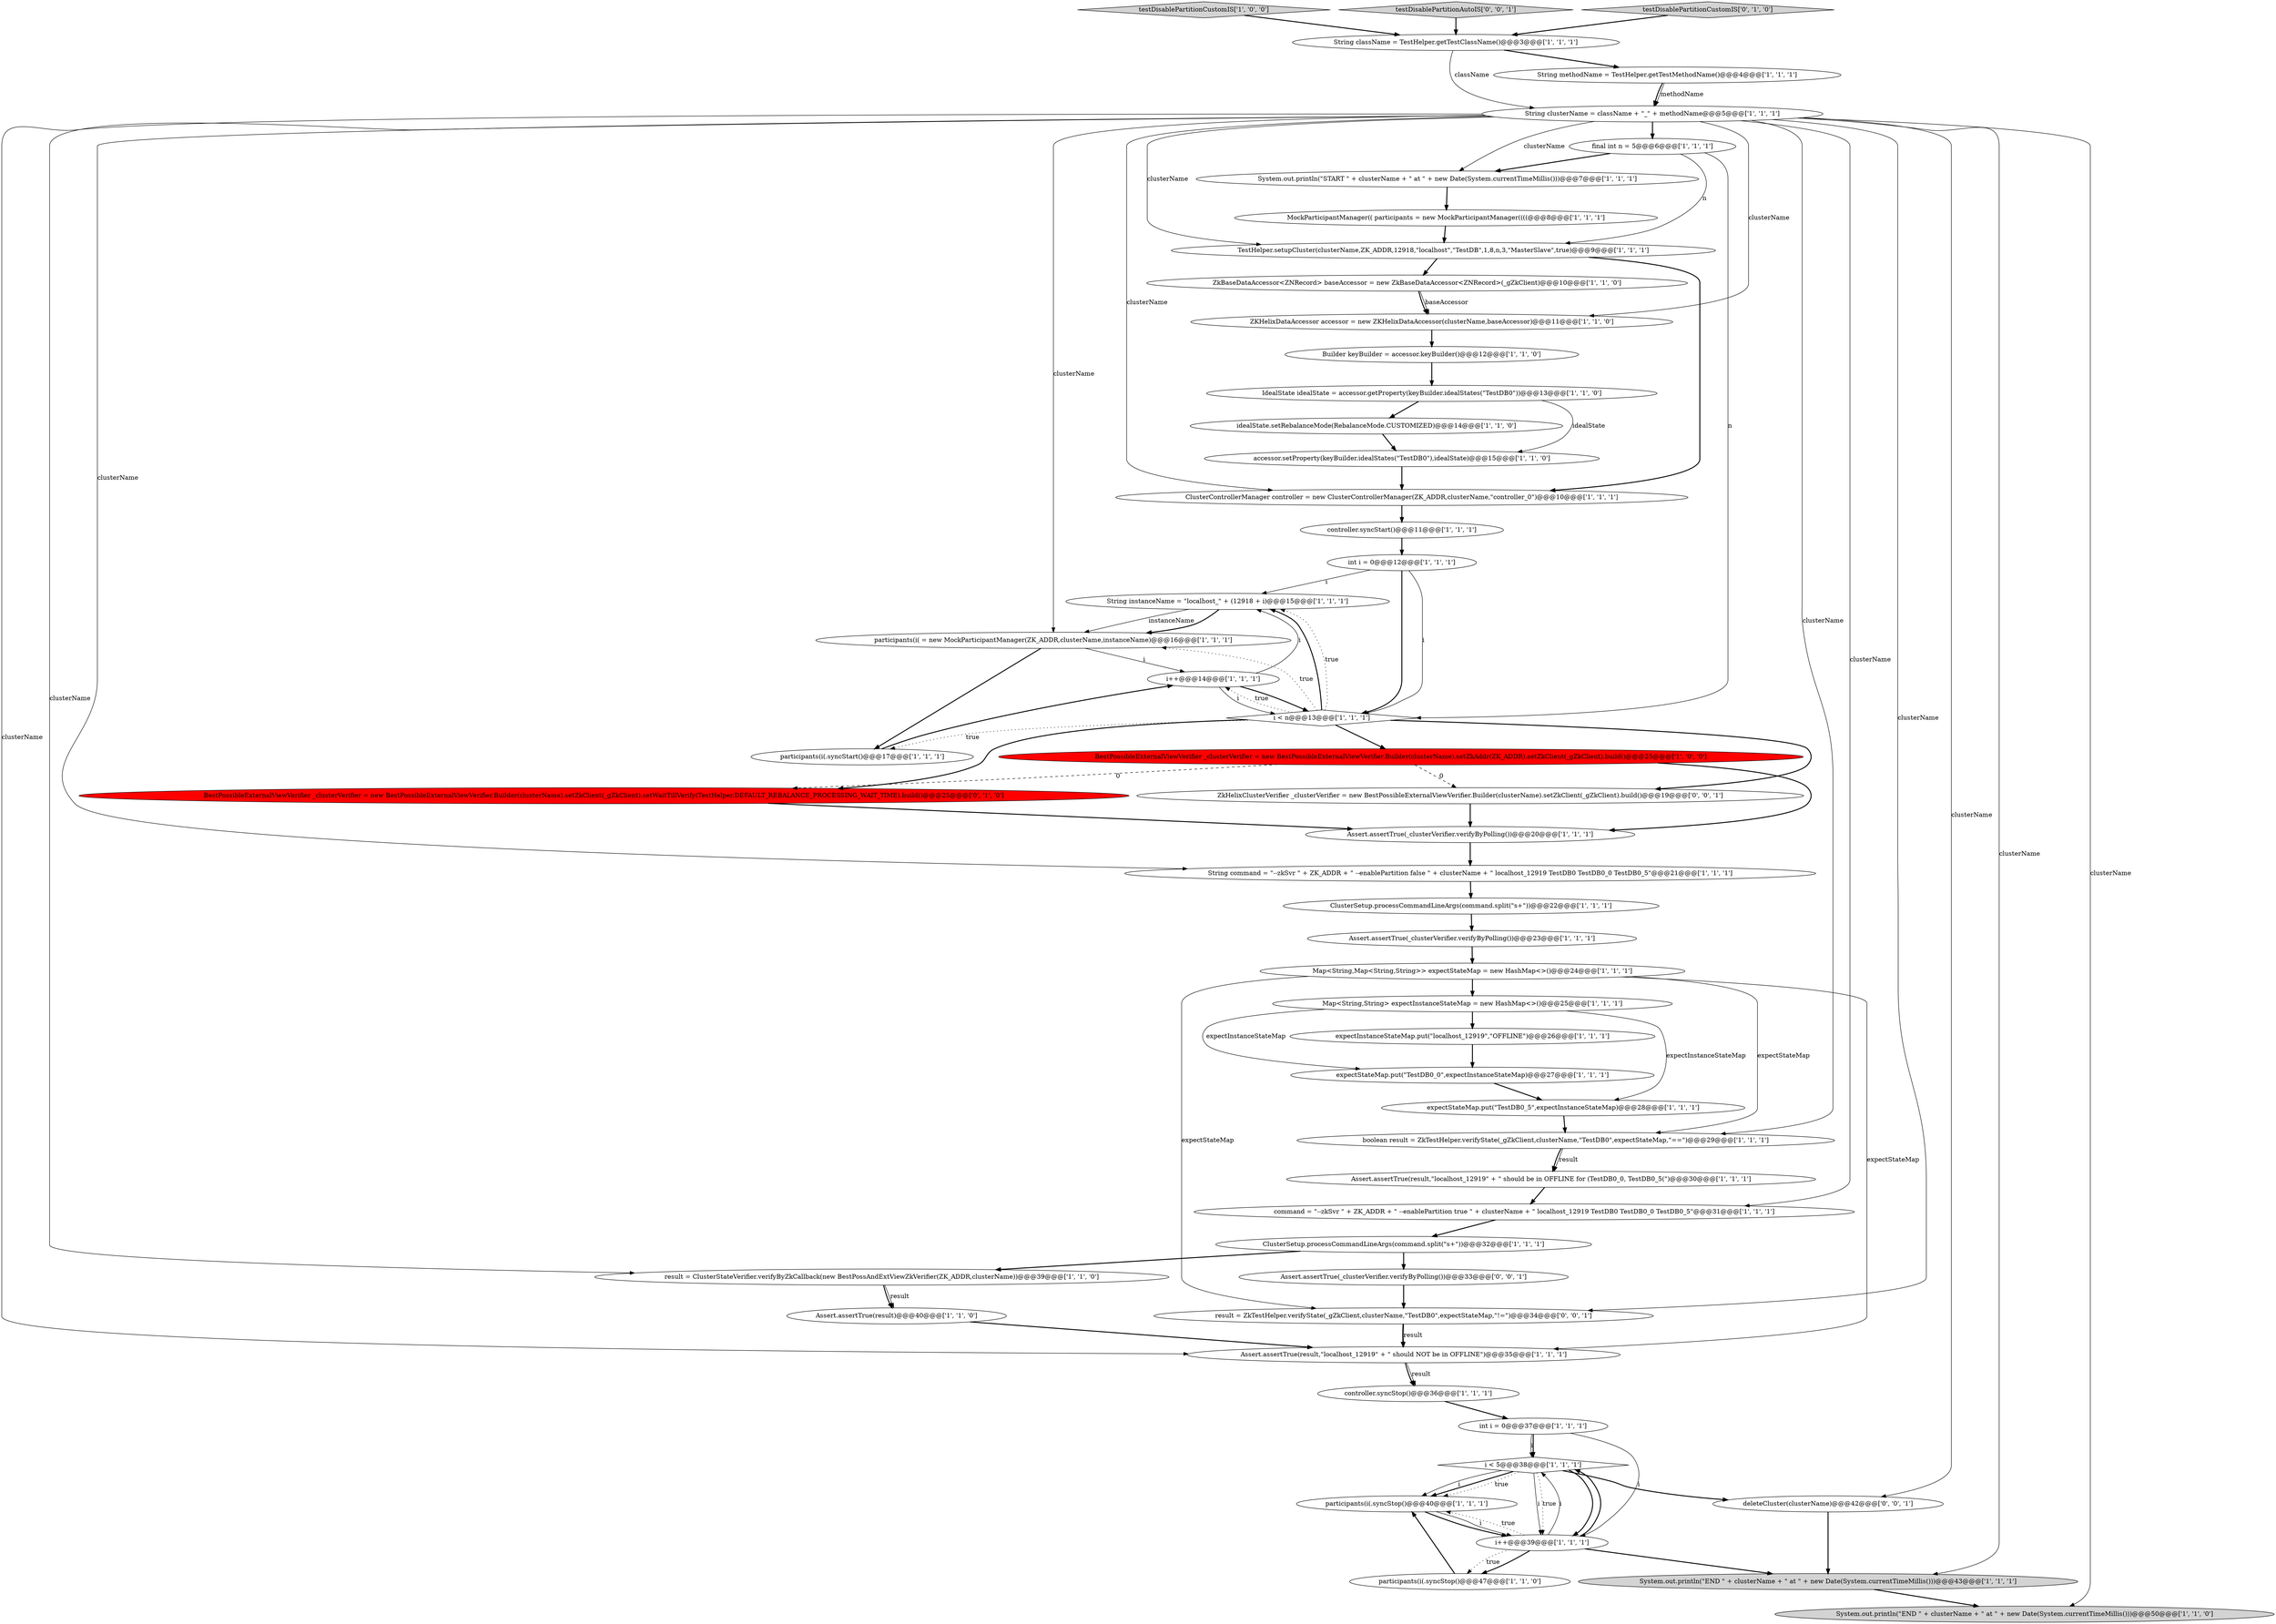 digraph {
28 [style = filled, label = "ZKHelixDataAccessor accessor = new ZKHelixDataAccessor(clusterName,baseAccessor)@@@11@@@['1', '1', '0']", fillcolor = white, shape = ellipse image = "AAA0AAABBB1BBB"];
13 [style = filled, label = "MockParticipantManager(( participants = new MockParticipantManager((((@@@8@@@['1', '1', '1']", fillcolor = white, shape = ellipse image = "AAA0AAABBB1BBB"];
29 [style = filled, label = "int i = 0@@@37@@@['1', '1', '1']", fillcolor = white, shape = ellipse image = "AAA0AAABBB1BBB"];
16 [style = filled, label = "expectStateMap.put(\"TestDB0_5\",expectInstanceStateMap)@@@28@@@['1', '1', '1']", fillcolor = white, shape = ellipse image = "AAA0AAABBB1BBB"];
14 [style = filled, label = "testDisablePartitionCustomIS['1', '0', '0']", fillcolor = lightgray, shape = diamond image = "AAA0AAABBB1BBB"];
9 [style = filled, label = "ZkBaseDataAccessor<ZNRecord> baseAccessor = new ZkBaseDataAccessor<ZNRecord>(_gZkClient)@@@10@@@['1', '1', '0']", fillcolor = white, shape = ellipse image = "AAA0AAABBB1BBB"];
52 [style = filled, label = "result = ZkTestHelper.verifyState(_gZkClient,clusterName,\"TestDB0\",expectStateMap,\"!=\")@@@34@@@['0', '0', '1']", fillcolor = white, shape = ellipse image = "AAA0AAABBB3BBB"];
12 [style = filled, label = "controller.syncStart()@@@11@@@['1', '1', '1']", fillcolor = white, shape = ellipse image = "AAA0AAABBB1BBB"];
17 [style = filled, label = "controller.syncStop()@@@36@@@['1', '1', '1']", fillcolor = white, shape = ellipse image = "AAA0AAABBB1BBB"];
22 [style = filled, label = "result = ClusterStateVerifier.verifyByZkCallback(new BestPossAndExtViewZkVerifier(ZK_ADDR,clusterName))@@@39@@@['1', '1', '0']", fillcolor = white, shape = ellipse image = "AAA0AAABBB1BBB"];
46 [style = filled, label = "System.out.println(\"START \" + clusterName + \" at \" + new Date(System.currentTimeMillis()))@@@7@@@['1', '1', '1']", fillcolor = white, shape = ellipse image = "AAA0AAABBB1BBB"];
40 [style = filled, label = "command = \"--zkSvr \" + ZK_ADDR + \" --enablePartition true \" + clusterName + \" localhost_12919 TestDB0 TestDB0_0 TestDB0_5\"@@@31@@@['1', '1', '1']", fillcolor = white, shape = ellipse image = "AAA0AAABBB1BBB"];
10 [style = filled, label = "String command = \"--zkSvr \" + ZK_ADDR + \" --enablePartition false \" + clusterName + \" localhost_12919 TestDB0 TestDB0_0 TestDB0_5\"@@@21@@@['1', '1', '1']", fillcolor = white, shape = ellipse image = "AAA0AAABBB1BBB"];
4 [style = filled, label = "Map<String,Map<String,String>> expectStateMap = new HashMap<>()@@@24@@@['1', '1', '1']", fillcolor = white, shape = ellipse image = "AAA0AAABBB1BBB"];
6 [style = filled, label = "accessor.setProperty(keyBuilder.idealStates(\"TestDB0\"),idealState)@@@15@@@['1', '1', '0']", fillcolor = white, shape = ellipse image = "AAA0AAABBB1BBB"];
8 [style = filled, label = "Assert.assertTrue(_clusterVerifier.verifyByPolling())@@@23@@@['1', '1', '1']", fillcolor = white, shape = ellipse image = "AAA0AAABBB1BBB"];
2 [style = filled, label = "expectStateMap.put(\"TestDB0_0\",expectInstanceStateMap)@@@27@@@['1', '1', '1']", fillcolor = white, shape = ellipse image = "AAA0AAABBB1BBB"];
44 [style = filled, label = "int i = 0@@@12@@@['1', '1', '1']", fillcolor = white, shape = ellipse image = "AAA0AAABBB1BBB"];
18 [style = filled, label = "participants(i(.syncStop()@@@40@@@['1', '1', '1']", fillcolor = white, shape = ellipse image = "AAA0AAABBB1BBB"];
15 [style = filled, label = "i++@@@14@@@['1', '1', '1']", fillcolor = white, shape = ellipse image = "AAA0AAABBB1BBB"];
27 [style = filled, label = "TestHelper.setupCluster(clusterName,ZK_ADDR,12918,\"localhost\",\"TestDB\",1,8,n,3,\"MasterSlave\",true)@@@9@@@['1', '1', '1']", fillcolor = white, shape = ellipse image = "AAA0AAABBB1BBB"];
34 [style = filled, label = "String instanceName = \"localhost_\" + (12918 + i)@@@15@@@['1', '1', '1']", fillcolor = white, shape = ellipse image = "AAA0AAABBB1BBB"];
41 [style = filled, label = "participants(i( = new MockParticipantManager(ZK_ADDR,clusterName,instanceName)@@@16@@@['1', '1', '1']", fillcolor = white, shape = ellipse image = "AAA0AAABBB1BBB"];
7 [style = filled, label = "Assert.assertTrue(_clusterVerifier.verifyByPolling())@@@20@@@['1', '1', '1']", fillcolor = white, shape = ellipse image = "AAA0AAABBB1BBB"];
37 [style = filled, label = "System.out.println(\"END \" + clusterName + \" at \" + new Date(System.currentTimeMillis()))@@@50@@@['1', '1', '0']", fillcolor = lightgray, shape = ellipse image = "AAA0AAABBB1BBB"];
20 [style = filled, label = "ClusterSetup.processCommandLineArgs(command.split(\"\s+\"))@@@32@@@['1', '1', '1']", fillcolor = white, shape = ellipse image = "AAA0AAABBB1BBB"];
53 [style = filled, label = "testDisablePartitionAutoIS['0', '0', '1']", fillcolor = lightgray, shape = diamond image = "AAA0AAABBB3BBB"];
26 [style = filled, label = "Map<String,String> expectInstanceStateMap = new HashMap<>()@@@25@@@['1', '1', '1']", fillcolor = white, shape = ellipse image = "AAA0AAABBB1BBB"];
42 [style = filled, label = "final int n = 5@@@6@@@['1', '1', '1']", fillcolor = white, shape = ellipse image = "AAA0AAABBB1BBB"];
33 [style = filled, label = "expectInstanceStateMap.put(\"localhost_12919\",\"OFFLINE\")@@@26@@@['1', '1', '1']", fillcolor = white, shape = ellipse image = "AAA0AAABBB1BBB"];
30 [style = filled, label = "participants(i(.syncStart()@@@17@@@['1', '1', '1']", fillcolor = white, shape = ellipse image = "AAA0AAABBB1BBB"];
19 [style = filled, label = "Assert.assertTrue(result,\"localhost_12919\" + \" should be in OFFLINE for (TestDB0_0, TestDB0_5(\")@@@30@@@['1', '1', '1']", fillcolor = white, shape = ellipse image = "AAA0AAABBB1BBB"];
3 [style = filled, label = "i < 5@@@38@@@['1', '1', '1']", fillcolor = white, shape = diamond image = "AAA0AAABBB1BBB"];
48 [style = filled, label = "BestPossibleExternalViewVerifier _clusterVerifier = new BestPossibleExternalViewVerifier.Builder(clusterName).setZkClient(_gZkClient).setWaitTillVerify(TestHelper.DEFAULT_REBALANCE_PROCESSING_WAIT_TIME).build()@@@25@@@['0', '1', '0']", fillcolor = red, shape = ellipse image = "AAA1AAABBB2BBB"];
49 [style = filled, label = "Assert.assertTrue(_clusterVerifier.verifyByPolling())@@@33@@@['0', '0', '1']", fillcolor = white, shape = ellipse image = "AAA0AAABBB3BBB"];
23 [style = filled, label = "i < n@@@13@@@['1', '1', '1']", fillcolor = white, shape = diamond image = "AAA0AAABBB1BBB"];
50 [style = filled, label = "ZkHelixClusterVerifier _clusterVerifier = new BestPossibleExternalViewVerifier.Builder(clusterName).setZkClient(_gZkClient).build()@@@19@@@['0', '0', '1']", fillcolor = white, shape = ellipse image = "AAA0AAABBB3BBB"];
38 [style = filled, label = "idealState.setRebalanceMode(RebalanceMode.CUSTOMIZED)@@@14@@@['1', '1', '0']", fillcolor = white, shape = ellipse image = "AAA0AAABBB1BBB"];
24 [style = filled, label = "ClusterSetup.processCommandLineArgs(command.split(\"\s+\"))@@@22@@@['1', '1', '1']", fillcolor = white, shape = ellipse image = "AAA0AAABBB1BBB"];
31 [style = filled, label = "String className = TestHelper.getTestClassName()@@@3@@@['1', '1', '1']", fillcolor = white, shape = ellipse image = "AAA0AAABBB1BBB"];
36 [style = filled, label = "participants(i(.syncStop()@@@47@@@['1', '1', '0']", fillcolor = white, shape = ellipse image = "AAA0AAABBB1BBB"];
5 [style = filled, label = "boolean result = ZkTestHelper.verifyState(_gZkClient,clusterName,\"TestDB0\",expectStateMap,\"==\")@@@29@@@['1', '1', '1']", fillcolor = white, shape = ellipse image = "AAA0AAABBB1BBB"];
45 [style = filled, label = "IdealState idealState = accessor.getProperty(keyBuilder.idealStates(\"TestDB0\"))@@@13@@@['1', '1', '0']", fillcolor = white, shape = ellipse image = "AAA0AAABBB1BBB"];
35 [style = filled, label = "Assert.assertTrue(result)@@@40@@@['1', '1', '0']", fillcolor = white, shape = ellipse image = "AAA0AAABBB1BBB"];
47 [style = filled, label = "testDisablePartitionCustomIS['0', '1', '0']", fillcolor = lightgray, shape = diamond image = "AAA0AAABBB2BBB"];
51 [style = filled, label = "deleteCluster(clusterName)@@@42@@@['0', '0', '1']", fillcolor = white, shape = ellipse image = "AAA0AAABBB3BBB"];
32 [style = filled, label = "ClusterControllerManager controller = new ClusterControllerManager(ZK_ADDR,clusterName,\"controller_0\")@@@10@@@['1', '1', '1']", fillcolor = white, shape = ellipse image = "AAA0AAABBB1BBB"];
11 [style = filled, label = "String clusterName = className + \"_\" + methodName@@@5@@@['1', '1', '1']", fillcolor = white, shape = ellipse image = "AAA0AAABBB1BBB"];
39 [style = filled, label = "Assert.assertTrue(result,\"localhost_12919\" + \" should NOT be in OFFLINE\")@@@35@@@['1', '1', '1']", fillcolor = white, shape = ellipse image = "AAA0AAABBB1BBB"];
43 [style = filled, label = "BestPossibleExternalViewVerifier _clusterVerifier = new BestPossibleExternalViewVerifier.Builder(clusterName).setZkAddr(ZK_ADDR).setZkClient(_gZkClient).build()@@@25@@@['1', '0', '0']", fillcolor = red, shape = ellipse image = "AAA1AAABBB1BBB"];
1 [style = filled, label = "System.out.println(\"END \" + clusterName + \" at \" + new Date(System.currentTimeMillis()))@@@43@@@['1', '1', '1']", fillcolor = lightgray, shape = ellipse image = "AAA0AAABBB1BBB"];
21 [style = filled, label = "String methodName = TestHelper.getTestMethodName()@@@4@@@['1', '1', '1']", fillcolor = white, shape = ellipse image = "AAA0AAABBB1BBB"];
25 [style = filled, label = "Builder keyBuilder = accessor.keyBuilder()@@@12@@@['1', '1', '0']", fillcolor = white, shape = ellipse image = "AAA0AAABBB1BBB"];
0 [style = filled, label = "i++@@@39@@@['1', '1', '1']", fillcolor = white, shape = ellipse image = "AAA0AAABBB1BBB"];
11->5 [style = solid, label="clusterName"];
27->32 [style = bold, label=""];
11->41 [style = solid, label="clusterName"];
12->44 [style = bold, label=""];
46->13 [style = bold, label=""];
25->45 [style = bold, label=""];
32->12 [style = bold, label=""];
10->24 [style = bold, label=""];
11->32 [style = solid, label="clusterName"];
27->9 [style = bold, label=""];
29->0 [style = solid, label="i"];
26->2 [style = solid, label="expectInstanceStateMap"];
11->28 [style = solid, label="clusterName"];
31->21 [style = bold, label=""];
51->1 [style = bold, label=""];
40->20 [style = bold, label=""];
11->40 [style = solid, label="clusterName"];
3->18 [style = bold, label=""];
44->23 [style = bold, label=""];
11->1 [style = solid, label="clusterName"];
11->37 [style = solid, label="clusterName"];
45->38 [style = bold, label=""];
36->18 [style = bold, label=""];
3->0 [style = dotted, label="true"];
11->51 [style = solid, label="clusterName"];
28->25 [style = bold, label=""];
23->15 [style = dotted, label="true"];
8->4 [style = bold, label=""];
4->52 [style = solid, label="expectStateMap"];
18->0 [style = bold, label=""];
2->16 [style = bold, label=""];
6->32 [style = bold, label=""];
0->3 [style = bold, label=""];
11->46 [style = solid, label="clusterName"];
42->46 [style = bold, label=""];
23->41 [style = dotted, label="true"];
3->51 [style = bold, label=""];
3->0 [style = bold, label=""];
0->36 [style = bold, label=""];
23->48 [style = bold, label=""];
38->6 [style = bold, label=""];
52->39 [style = solid, label="result"];
41->30 [style = bold, label=""];
21->11 [style = bold, label=""];
11->39 [style = solid, label="clusterName"];
11->10 [style = solid, label="clusterName"];
3->18 [style = dotted, label="true"];
11->22 [style = solid, label="clusterName"];
24->8 [style = bold, label=""];
26->16 [style = solid, label="expectInstanceStateMap"];
42->23 [style = solid, label="n"];
45->6 [style = solid, label="idealState"];
30->15 [style = bold, label=""];
15->34 [style = solid, label="i"];
0->18 [style = dotted, label="true"];
47->31 [style = bold, label=""];
34->41 [style = solid, label="instanceName"];
22->35 [style = solid, label="result"];
35->39 [style = bold, label=""];
23->43 [style = bold, label=""];
11->52 [style = solid, label="clusterName"];
3->18 [style = solid, label="i"];
43->7 [style = bold, label=""];
9->28 [style = bold, label=""];
43->50 [style = dashed, label="0"];
5->19 [style = bold, label=""];
13->27 [style = bold, label=""];
39->17 [style = bold, label=""];
0->1 [style = bold, label=""];
11->27 [style = solid, label="clusterName"];
14->31 [style = bold, label=""];
0->3 [style = solid, label="i"];
16->5 [style = bold, label=""];
20->49 [style = bold, label=""];
48->7 [style = bold, label=""];
21->11 [style = solid, label="methodName"];
19->40 [style = bold, label=""];
22->35 [style = bold, label=""];
31->11 [style = solid, label="className"];
33->2 [style = bold, label=""];
1->37 [style = bold, label=""];
23->50 [style = bold, label=""];
15->23 [style = bold, label=""];
52->39 [style = bold, label=""];
4->39 [style = solid, label="expectStateMap"];
29->3 [style = solid, label="i"];
4->5 [style = solid, label="expectStateMap"];
7->10 [style = bold, label=""];
5->19 [style = solid, label="result"];
29->3 [style = bold, label=""];
18->0 [style = solid, label="i"];
9->28 [style = solid, label="baseAccessor"];
4->26 [style = bold, label=""];
23->30 [style = dotted, label="true"];
50->7 [style = bold, label=""];
34->41 [style = bold, label=""];
11->42 [style = bold, label=""];
53->31 [style = bold, label=""];
44->34 [style = solid, label="i"];
39->17 [style = solid, label="result"];
43->48 [style = dashed, label="0"];
0->36 [style = dotted, label="true"];
20->22 [style = bold, label=""];
3->0 [style = solid, label="i"];
42->27 [style = solid, label="n"];
49->52 [style = bold, label=""];
23->34 [style = bold, label=""];
41->15 [style = solid, label="i"];
17->29 [style = bold, label=""];
26->33 [style = bold, label=""];
15->23 [style = solid, label="i"];
23->34 [style = dotted, label="true"];
44->23 [style = solid, label="i"];
}
